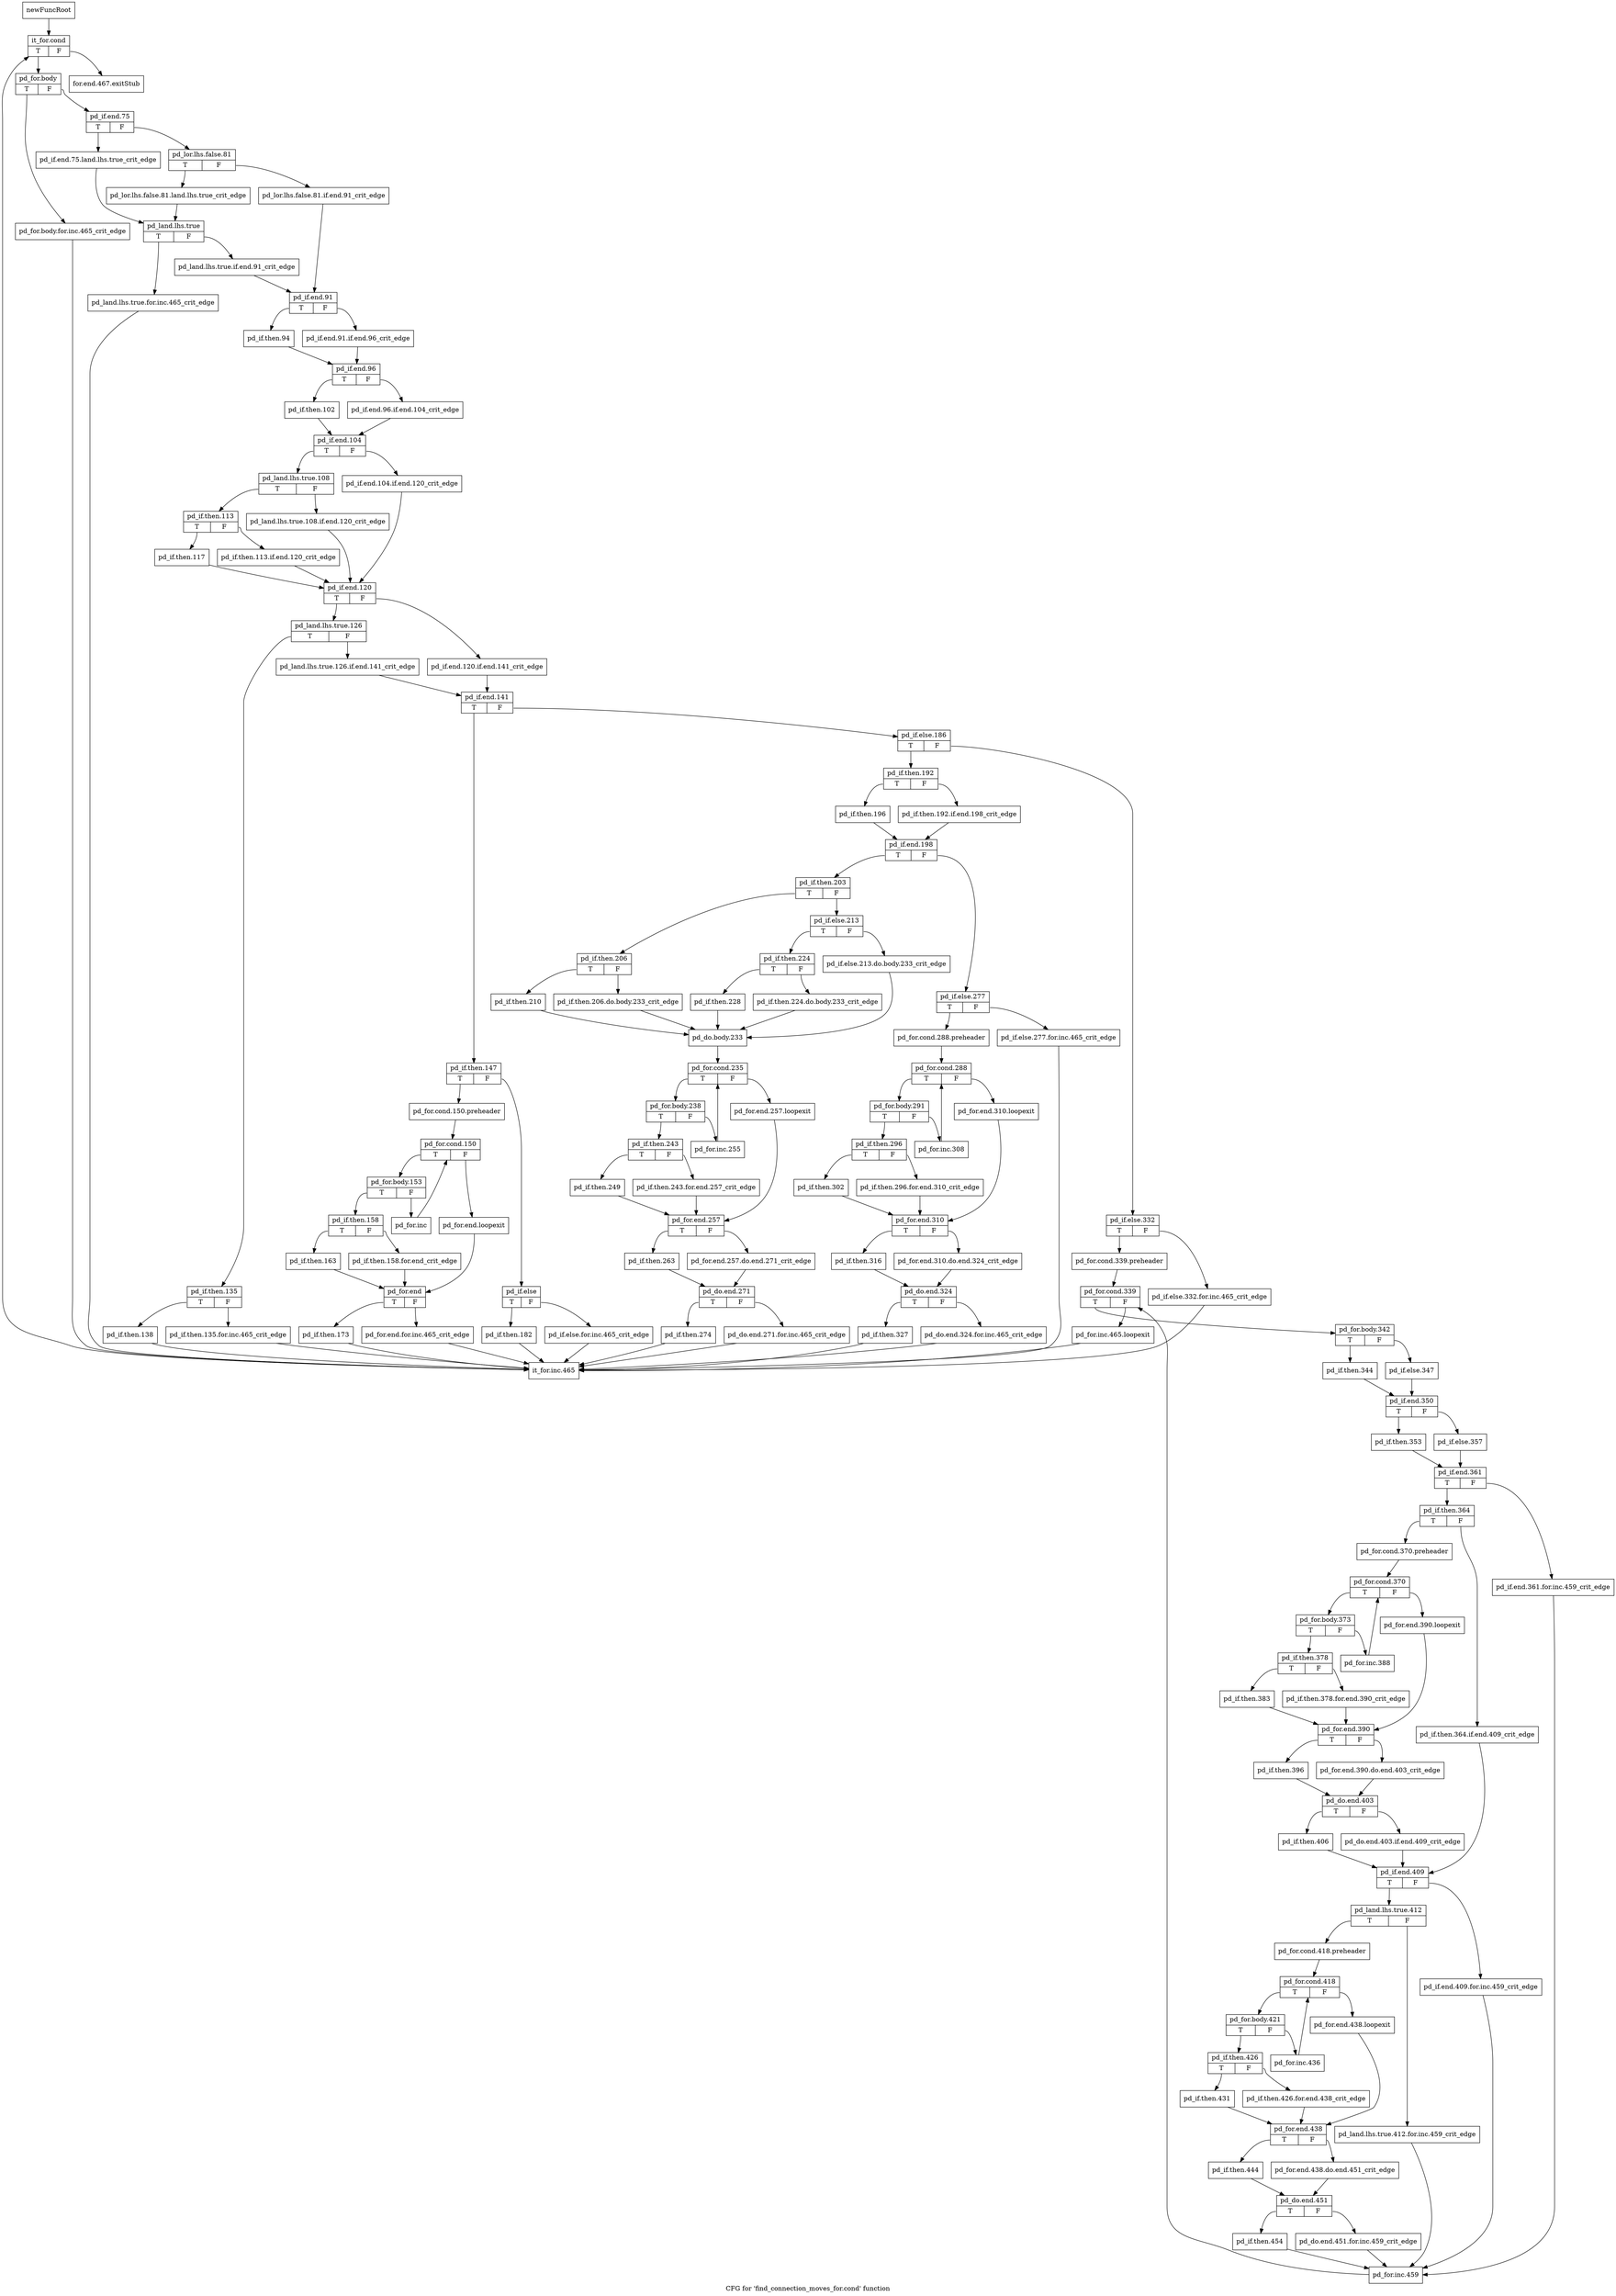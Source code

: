 digraph "CFG for 'find_connection_moves_for.cond' function" {
	label="CFG for 'find_connection_moves_for.cond' function";

	Node0x4263e60 [shape=record,label="{newFuncRoot}"];
	Node0x4263e60 -> Node0x4263f00;
	Node0x4263eb0 [shape=record,label="{for.end.467.exitStub}"];
	Node0x4263f00 [shape=record,label="{it_for.cond|{<s0>T|<s1>F}}"];
	Node0x4263f00:s0 -> Node0x4263f50;
	Node0x4263f00:s1 -> Node0x4263eb0;
	Node0x4263f50 [shape=record,label="{pd_for.body|{<s0>T|<s1>F}}"];
	Node0x4263f50:s0 -> Node0x4266a20;
	Node0x4263f50:s1 -> Node0x4263fa0;
	Node0x4263fa0 [shape=record,label="{pd_if.end.75|{<s0>T|<s1>F}}"];
	Node0x4263fa0:s0 -> Node0x42640e0;
	Node0x4263fa0:s1 -> Node0x4263ff0;
	Node0x4263ff0 [shape=record,label="{pd_lor.lhs.false.81|{<s0>T|<s1>F}}"];
	Node0x4263ff0:s0 -> Node0x4264090;
	Node0x4263ff0:s1 -> Node0x4264040;
	Node0x4264040 [shape=record,label="{pd_lor.lhs.false.81.if.end.91_crit_edge}"];
	Node0x4264040 -> Node0x42641d0;
	Node0x4264090 [shape=record,label="{pd_lor.lhs.false.81.land.lhs.true_crit_edge}"];
	Node0x4264090 -> Node0x4264130;
	Node0x42640e0 [shape=record,label="{pd_if.end.75.land.lhs.true_crit_edge}"];
	Node0x42640e0 -> Node0x4264130;
	Node0x4264130 [shape=record,label="{pd_land.lhs.true|{<s0>T|<s1>F}}"];
	Node0x4264130:s0 -> Node0x42669d0;
	Node0x4264130:s1 -> Node0x4264180;
	Node0x4264180 [shape=record,label="{pd_land.lhs.true.if.end.91_crit_edge}"];
	Node0x4264180 -> Node0x42641d0;
	Node0x42641d0 [shape=record,label="{pd_if.end.91|{<s0>T|<s1>F}}"];
	Node0x42641d0:s0 -> Node0x4264270;
	Node0x42641d0:s1 -> Node0x4264220;
	Node0x4264220 [shape=record,label="{pd_if.end.91.if.end.96_crit_edge}"];
	Node0x4264220 -> Node0x42642c0;
	Node0x4264270 [shape=record,label="{pd_if.then.94}"];
	Node0x4264270 -> Node0x42642c0;
	Node0x42642c0 [shape=record,label="{pd_if.end.96|{<s0>T|<s1>F}}"];
	Node0x42642c0:s0 -> Node0x4264360;
	Node0x42642c0:s1 -> Node0x4264310;
	Node0x4264310 [shape=record,label="{pd_if.end.96.if.end.104_crit_edge}"];
	Node0x4264310 -> Node0x42643b0;
	Node0x4264360 [shape=record,label="{pd_if.then.102}"];
	Node0x4264360 -> Node0x42643b0;
	Node0x42643b0 [shape=record,label="{pd_if.end.104|{<s0>T|<s1>F}}"];
	Node0x42643b0:s0 -> Node0x4264450;
	Node0x42643b0:s1 -> Node0x4264400;
	Node0x4264400 [shape=record,label="{pd_if.end.104.if.end.120_crit_edge}"];
	Node0x4264400 -> Node0x42645e0;
	Node0x4264450 [shape=record,label="{pd_land.lhs.true.108|{<s0>T|<s1>F}}"];
	Node0x4264450:s0 -> Node0x42644f0;
	Node0x4264450:s1 -> Node0x42644a0;
	Node0x42644a0 [shape=record,label="{pd_land.lhs.true.108.if.end.120_crit_edge}"];
	Node0x42644a0 -> Node0x42645e0;
	Node0x42644f0 [shape=record,label="{pd_if.then.113|{<s0>T|<s1>F}}"];
	Node0x42644f0:s0 -> Node0x4264590;
	Node0x42644f0:s1 -> Node0x4264540;
	Node0x4264540 [shape=record,label="{pd_if.then.113.if.end.120_crit_edge}"];
	Node0x4264540 -> Node0x42645e0;
	Node0x4264590 [shape=record,label="{pd_if.then.117}"];
	Node0x4264590 -> Node0x42645e0;
	Node0x42645e0 [shape=record,label="{pd_if.end.120|{<s0>T|<s1>F}}"];
	Node0x42645e0:s0 -> Node0x4264680;
	Node0x42645e0:s1 -> Node0x4264630;
	Node0x4264630 [shape=record,label="{pd_if.end.120.if.end.141_crit_edge}"];
	Node0x4264630 -> Node0x4264720;
	Node0x4264680 [shape=record,label="{pd_land.lhs.true.126|{<s0>T|<s1>F}}"];
	Node0x4264680:s0 -> Node0x42668e0;
	Node0x4264680:s1 -> Node0x42646d0;
	Node0x42646d0 [shape=record,label="{pd_land.lhs.true.126.if.end.141_crit_edge}"];
	Node0x42646d0 -> Node0x4264720;
	Node0x4264720 [shape=record,label="{pd_if.end.141|{<s0>T|<s1>F}}"];
	Node0x4264720:s0 -> Node0x4266430;
	Node0x4264720:s1 -> Node0x4264770;
	Node0x4264770 [shape=record,label="{pd_if.else.186|{<s0>T|<s1>F}}"];
	Node0x4264770:s0 -> Node0x42656c0;
	Node0x4264770:s1 -> Node0x42647c0;
	Node0x42647c0 [shape=record,label="{pd_if.else.332|{<s0>T|<s1>F}}"];
	Node0x42647c0:s0 -> Node0x4264860;
	Node0x42647c0:s1 -> Node0x4264810;
	Node0x4264810 [shape=record,label="{pd_if.else.332.for.inc.465_crit_edge}"];
	Node0x4264810 -> Node0x4266a70;
	Node0x4264860 [shape=record,label="{pd_for.cond.339.preheader}"];
	Node0x4264860 -> Node0x42648b0;
	Node0x42648b0 [shape=record,label="{pd_for.cond.339|{<s0>T|<s1>F}}"];
	Node0x42648b0:s0 -> Node0x4264950;
	Node0x42648b0:s1 -> Node0x4264900;
	Node0x4264900 [shape=record,label="{pd_for.inc.465.loopexit}"];
	Node0x4264900 -> Node0x4266a70;
	Node0x4264950 [shape=record,label="{pd_for.body.342|{<s0>T|<s1>F}}"];
	Node0x4264950:s0 -> Node0x42649f0;
	Node0x4264950:s1 -> Node0x42649a0;
	Node0x42649a0 [shape=record,label="{pd_if.else.347}"];
	Node0x42649a0 -> Node0x4264a40;
	Node0x42649f0 [shape=record,label="{pd_if.then.344}"];
	Node0x42649f0 -> Node0x4264a40;
	Node0x4264a40 [shape=record,label="{pd_if.end.350|{<s0>T|<s1>F}}"];
	Node0x4264a40:s0 -> Node0x4264ae0;
	Node0x4264a40:s1 -> Node0x4264a90;
	Node0x4264a90 [shape=record,label="{pd_if.else.357}"];
	Node0x4264a90 -> Node0x4264b30;
	Node0x4264ae0 [shape=record,label="{pd_if.then.353}"];
	Node0x4264ae0 -> Node0x4264b30;
	Node0x4264b30 [shape=record,label="{pd_if.end.361|{<s0>T|<s1>F}}"];
	Node0x4264b30:s0 -> Node0x4264bd0;
	Node0x4264b30:s1 -> Node0x4264b80;
	Node0x4264b80 [shape=record,label="{pd_if.end.361.for.inc.459_crit_edge}"];
	Node0x4264b80 -> Node0x4265670;
	Node0x4264bd0 [shape=record,label="{pd_if.then.364|{<s0>T|<s1>F}}"];
	Node0x4264bd0:s0 -> Node0x4264c70;
	Node0x4264bd0:s1 -> Node0x4264c20;
	Node0x4264c20 [shape=record,label="{pd_if.then.364.if.end.409_crit_edge}"];
	Node0x4264c20 -> Node0x42650d0;
	Node0x4264c70 [shape=record,label="{pd_for.cond.370.preheader}"];
	Node0x4264c70 -> Node0x4264cc0;
	Node0x4264cc0 [shape=record,label="{pd_for.cond.370|{<s0>T|<s1>F}}"];
	Node0x4264cc0:s0 -> Node0x4264d60;
	Node0x4264cc0:s1 -> Node0x4264d10;
	Node0x4264d10 [shape=record,label="{pd_for.end.390.loopexit}"];
	Node0x4264d10 -> Node0x4264ef0;
	Node0x4264d60 [shape=record,label="{pd_for.body.373|{<s0>T|<s1>F}}"];
	Node0x4264d60:s0 -> Node0x4264e00;
	Node0x4264d60:s1 -> Node0x4264db0;
	Node0x4264db0 [shape=record,label="{pd_for.inc.388}"];
	Node0x4264db0 -> Node0x4264cc0;
	Node0x4264e00 [shape=record,label="{pd_if.then.378|{<s0>T|<s1>F}}"];
	Node0x4264e00:s0 -> Node0x4264ea0;
	Node0x4264e00:s1 -> Node0x4264e50;
	Node0x4264e50 [shape=record,label="{pd_if.then.378.for.end.390_crit_edge}"];
	Node0x4264e50 -> Node0x4264ef0;
	Node0x4264ea0 [shape=record,label="{pd_if.then.383}"];
	Node0x4264ea0 -> Node0x4264ef0;
	Node0x4264ef0 [shape=record,label="{pd_for.end.390|{<s0>T|<s1>F}}"];
	Node0x4264ef0:s0 -> Node0x4264f90;
	Node0x4264ef0:s1 -> Node0x4264f40;
	Node0x4264f40 [shape=record,label="{pd_for.end.390.do.end.403_crit_edge}"];
	Node0x4264f40 -> Node0x4264fe0;
	Node0x4264f90 [shape=record,label="{pd_if.then.396}"];
	Node0x4264f90 -> Node0x4264fe0;
	Node0x4264fe0 [shape=record,label="{pd_do.end.403|{<s0>T|<s1>F}}"];
	Node0x4264fe0:s0 -> Node0x4265080;
	Node0x4264fe0:s1 -> Node0x4265030;
	Node0x4265030 [shape=record,label="{pd_do.end.403.if.end.409_crit_edge}"];
	Node0x4265030 -> Node0x42650d0;
	Node0x4265080 [shape=record,label="{pd_if.then.406}"];
	Node0x4265080 -> Node0x42650d0;
	Node0x42650d0 [shape=record,label="{pd_if.end.409|{<s0>T|<s1>F}}"];
	Node0x42650d0:s0 -> Node0x4265170;
	Node0x42650d0:s1 -> Node0x4265120;
	Node0x4265120 [shape=record,label="{pd_if.end.409.for.inc.459_crit_edge}"];
	Node0x4265120 -> Node0x4265670;
	Node0x4265170 [shape=record,label="{pd_land.lhs.true.412|{<s0>T|<s1>F}}"];
	Node0x4265170:s0 -> Node0x4265210;
	Node0x4265170:s1 -> Node0x42651c0;
	Node0x42651c0 [shape=record,label="{pd_land.lhs.true.412.for.inc.459_crit_edge}"];
	Node0x42651c0 -> Node0x4265670;
	Node0x4265210 [shape=record,label="{pd_for.cond.418.preheader}"];
	Node0x4265210 -> Node0x4265260;
	Node0x4265260 [shape=record,label="{pd_for.cond.418|{<s0>T|<s1>F}}"];
	Node0x4265260:s0 -> Node0x4265300;
	Node0x4265260:s1 -> Node0x42652b0;
	Node0x42652b0 [shape=record,label="{pd_for.end.438.loopexit}"];
	Node0x42652b0 -> Node0x4265490;
	Node0x4265300 [shape=record,label="{pd_for.body.421|{<s0>T|<s1>F}}"];
	Node0x4265300:s0 -> Node0x42653a0;
	Node0x4265300:s1 -> Node0x4265350;
	Node0x4265350 [shape=record,label="{pd_for.inc.436}"];
	Node0x4265350 -> Node0x4265260;
	Node0x42653a0 [shape=record,label="{pd_if.then.426|{<s0>T|<s1>F}}"];
	Node0x42653a0:s0 -> Node0x4265440;
	Node0x42653a0:s1 -> Node0x42653f0;
	Node0x42653f0 [shape=record,label="{pd_if.then.426.for.end.438_crit_edge}"];
	Node0x42653f0 -> Node0x4265490;
	Node0x4265440 [shape=record,label="{pd_if.then.431}"];
	Node0x4265440 -> Node0x4265490;
	Node0x4265490 [shape=record,label="{pd_for.end.438|{<s0>T|<s1>F}}"];
	Node0x4265490:s0 -> Node0x4265530;
	Node0x4265490:s1 -> Node0x42654e0;
	Node0x42654e0 [shape=record,label="{pd_for.end.438.do.end.451_crit_edge}"];
	Node0x42654e0 -> Node0x4265580;
	Node0x4265530 [shape=record,label="{pd_if.then.444}"];
	Node0x4265530 -> Node0x4265580;
	Node0x4265580 [shape=record,label="{pd_do.end.451|{<s0>T|<s1>F}}"];
	Node0x4265580:s0 -> Node0x4265620;
	Node0x4265580:s1 -> Node0x42655d0;
	Node0x42655d0 [shape=record,label="{pd_do.end.451.for.inc.459_crit_edge}"];
	Node0x42655d0 -> Node0x4265670;
	Node0x4265620 [shape=record,label="{pd_if.then.454}"];
	Node0x4265620 -> Node0x4265670;
	Node0x4265670 [shape=record,label="{pd_for.inc.459}"];
	Node0x4265670 -> Node0x42648b0;
	Node0x42656c0 [shape=record,label="{pd_if.then.192|{<s0>T|<s1>F}}"];
	Node0x42656c0:s0 -> Node0x4265760;
	Node0x42656c0:s1 -> Node0x4265710;
	Node0x4265710 [shape=record,label="{pd_if.then.192.if.end.198_crit_edge}"];
	Node0x4265710 -> Node0x42657b0;
	Node0x4265760 [shape=record,label="{pd_if.then.196}"];
	Node0x4265760 -> Node0x42657b0;
	Node0x42657b0 [shape=record,label="{pd_if.end.198|{<s0>T|<s1>F}}"];
	Node0x42657b0:s0 -> Node0x4265d00;
	Node0x42657b0:s1 -> Node0x4265800;
	Node0x4265800 [shape=record,label="{pd_if.else.277|{<s0>T|<s1>F}}"];
	Node0x4265800:s0 -> Node0x42658a0;
	Node0x4265800:s1 -> Node0x4265850;
	Node0x4265850 [shape=record,label="{pd_if.else.277.for.inc.465_crit_edge}"];
	Node0x4265850 -> Node0x4266a70;
	Node0x42658a0 [shape=record,label="{pd_for.cond.288.preheader}"];
	Node0x42658a0 -> Node0x42658f0;
	Node0x42658f0 [shape=record,label="{pd_for.cond.288|{<s0>T|<s1>F}}"];
	Node0x42658f0:s0 -> Node0x4265990;
	Node0x42658f0:s1 -> Node0x4265940;
	Node0x4265940 [shape=record,label="{pd_for.end.310.loopexit}"];
	Node0x4265940 -> Node0x4265b20;
	Node0x4265990 [shape=record,label="{pd_for.body.291|{<s0>T|<s1>F}}"];
	Node0x4265990:s0 -> Node0x4265a30;
	Node0x4265990:s1 -> Node0x42659e0;
	Node0x42659e0 [shape=record,label="{pd_for.inc.308}"];
	Node0x42659e0 -> Node0x42658f0;
	Node0x4265a30 [shape=record,label="{pd_if.then.296|{<s0>T|<s1>F}}"];
	Node0x4265a30:s0 -> Node0x4265ad0;
	Node0x4265a30:s1 -> Node0x4265a80;
	Node0x4265a80 [shape=record,label="{pd_if.then.296.for.end.310_crit_edge}"];
	Node0x4265a80 -> Node0x4265b20;
	Node0x4265ad0 [shape=record,label="{pd_if.then.302}"];
	Node0x4265ad0 -> Node0x4265b20;
	Node0x4265b20 [shape=record,label="{pd_for.end.310|{<s0>T|<s1>F}}"];
	Node0x4265b20:s0 -> Node0x4265bc0;
	Node0x4265b20:s1 -> Node0x4265b70;
	Node0x4265b70 [shape=record,label="{pd_for.end.310.do.end.324_crit_edge}"];
	Node0x4265b70 -> Node0x4265c10;
	Node0x4265bc0 [shape=record,label="{pd_if.then.316}"];
	Node0x4265bc0 -> Node0x4265c10;
	Node0x4265c10 [shape=record,label="{pd_do.end.324|{<s0>T|<s1>F}}"];
	Node0x4265c10:s0 -> Node0x4265cb0;
	Node0x4265c10:s1 -> Node0x4265c60;
	Node0x4265c60 [shape=record,label="{pd_do.end.324.for.inc.465_crit_edge}"];
	Node0x4265c60 -> Node0x4266a70;
	Node0x4265cb0 [shape=record,label="{pd_if.then.327}"];
	Node0x4265cb0 -> Node0x4266a70;
	Node0x4265d00 [shape=record,label="{pd_if.then.203|{<s0>T|<s1>F}}"];
	Node0x4265d00:s0 -> Node0x4265ee0;
	Node0x4265d00:s1 -> Node0x4265d50;
	Node0x4265d50 [shape=record,label="{pd_if.else.213|{<s0>T|<s1>F}}"];
	Node0x4265d50:s0 -> Node0x4265df0;
	Node0x4265d50:s1 -> Node0x4265da0;
	Node0x4265da0 [shape=record,label="{pd_if.else.213.do.body.233_crit_edge}"];
	Node0x4265da0 -> Node0x4265fd0;
	Node0x4265df0 [shape=record,label="{pd_if.then.224|{<s0>T|<s1>F}}"];
	Node0x4265df0:s0 -> Node0x4265e90;
	Node0x4265df0:s1 -> Node0x4265e40;
	Node0x4265e40 [shape=record,label="{pd_if.then.224.do.body.233_crit_edge}"];
	Node0x4265e40 -> Node0x4265fd0;
	Node0x4265e90 [shape=record,label="{pd_if.then.228}"];
	Node0x4265e90 -> Node0x4265fd0;
	Node0x4265ee0 [shape=record,label="{pd_if.then.206|{<s0>T|<s1>F}}"];
	Node0x4265ee0:s0 -> Node0x4265f80;
	Node0x4265ee0:s1 -> Node0x4265f30;
	Node0x4265f30 [shape=record,label="{pd_if.then.206.do.body.233_crit_edge}"];
	Node0x4265f30 -> Node0x4265fd0;
	Node0x4265f80 [shape=record,label="{pd_if.then.210}"];
	Node0x4265f80 -> Node0x4265fd0;
	Node0x4265fd0 [shape=record,label="{pd_do.body.233}"];
	Node0x4265fd0 -> Node0x4266020;
	Node0x4266020 [shape=record,label="{pd_for.cond.235|{<s0>T|<s1>F}}"];
	Node0x4266020:s0 -> Node0x42660c0;
	Node0x4266020:s1 -> Node0x4266070;
	Node0x4266070 [shape=record,label="{pd_for.end.257.loopexit}"];
	Node0x4266070 -> Node0x4266250;
	Node0x42660c0 [shape=record,label="{pd_for.body.238|{<s0>T|<s1>F}}"];
	Node0x42660c0:s0 -> Node0x4266160;
	Node0x42660c0:s1 -> Node0x4266110;
	Node0x4266110 [shape=record,label="{pd_for.inc.255}"];
	Node0x4266110 -> Node0x4266020;
	Node0x4266160 [shape=record,label="{pd_if.then.243|{<s0>T|<s1>F}}"];
	Node0x4266160:s0 -> Node0x4266200;
	Node0x4266160:s1 -> Node0x42661b0;
	Node0x42661b0 [shape=record,label="{pd_if.then.243.for.end.257_crit_edge}"];
	Node0x42661b0 -> Node0x4266250;
	Node0x4266200 [shape=record,label="{pd_if.then.249}"];
	Node0x4266200 -> Node0x4266250;
	Node0x4266250 [shape=record,label="{pd_for.end.257|{<s0>T|<s1>F}}"];
	Node0x4266250:s0 -> Node0x42662f0;
	Node0x4266250:s1 -> Node0x42662a0;
	Node0x42662a0 [shape=record,label="{pd_for.end.257.do.end.271_crit_edge}"];
	Node0x42662a0 -> Node0x4266340;
	Node0x42662f0 [shape=record,label="{pd_if.then.263}"];
	Node0x42662f0 -> Node0x4266340;
	Node0x4266340 [shape=record,label="{pd_do.end.271|{<s0>T|<s1>F}}"];
	Node0x4266340:s0 -> Node0x42663e0;
	Node0x4266340:s1 -> Node0x4266390;
	Node0x4266390 [shape=record,label="{pd_do.end.271.for.inc.465_crit_edge}"];
	Node0x4266390 -> Node0x4266a70;
	Node0x42663e0 [shape=record,label="{pd_if.then.274}"];
	Node0x42663e0 -> Node0x4266a70;
	Node0x4266430 [shape=record,label="{pd_if.then.147|{<s0>T|<s1>F}}"];
	Node0x4266430:s0 -> Node0x4266570;
	Node0x4266430:s1 -> Node0x4266480;
	Node0x4266480 [shape=record,label="{pd_if.else|{<s0>T|<s1>F}}"];
	Node0x4266480:s0 -> Node0x4266520;
	Node0x4266480:s1 -> Node0x42664d0;
	Node0x42664d0 [shape=record,label="{pd_if.else.for.inc.465_crit_edge}"];
	Node0x42664d0 -> Node0x4266a70;
	Node0x4266520 [shape=record,label="{pd_if.then.182}"];
	Node0x4266520 -> Node0x4266a70;
	Node0x4266570 [shape=record,label="{pd_for.cond.150.preheader}"];
	Node0x4266570 -> Node0x42665c0;
	Node0x42665c0 [shape=record,label="{pd_for.cond.150|{<s0>T|<s1>F}}"];
	Node0x42665c0:s0 -> Node0x4266660;
	Node0x42665c0:s1 -> Node0x4266610;
	Node0x4266610 [shape=record,label="{pd_for.end.loopexit}"];
	Node0x4266610 -> Node0x42667f0;
	Node0x4266660 [shape=record,label="{pd_for.body.153|{<s0>T|<s1>F}}"];
	Node0x4266660:s0 -> Node0x4266700;
	Node0x4266660:s1 -> Node0x42666b0;
	Node0x42666b0 [shape=record,label="{pd_for.inc}"];
	Node0x42666b0 -> Node0x42665c0;
	Node0x4266700 [shape=record,label="{pd_if.then.158|{<s0>T|<s1>F}}"];
	Node0x4266700:s0 -> Node0x42667a0;
	Node0x4266700:s1 -> Node0x4266750;
	Node0x4266750 [shape=record,label="{pd_if.then.158.for.end_crit_edge}"];
	Node0x4266750 -> Node0x42667f0;
	Node0x42667a0 [shape=record,label="{pd_if.then.163}"];
	Node0x42667a0 -> Node0x42667f0;
	Node0x42667f0 [shape=record,label="{pd_for.end|{<s0>T|<s1>F}}"];
	Node0x42667f0:s0 -> Node0x4266890;
	Node0x42667f0:s1 -> Node0x4266840;
	Node0x4266840 [shape=record,label="{pd_for.end.for.inc.465_crit_edge}"];
	Node0x4266840 -> Node0x4266a70;
	Node0x4266890 [shape=record,label="{pd_if.then.173}"];
	Node0x4266890 -> Node0x4266a70;
	Node0x42668e0 [shape=record,label="{pd_if.then.135|{<s0>T|<s1>F}}"];
	Node0x42668e0:s0 -> Node0x4266980;
	Node0x42668e0:s1 -> Node0x4266930;
	Node0x4266930 [shape=record,label="{pd_if.then.135.for.inc.465_crit_edge}"];
	Node0x4266930 -> Node0x4266a70;
	Node0x4266980 [shape=record,label="{pd_if.then.138}"];
	Node0x4266980 -> Node0x4266a70;
	Node0x42669d0 [shape=record,label="{pd_land.lhs.true.for.inc.465_crit_edge}"];
	Node0x42669d0 -> Node0x4266a70;
	Node0x4266a20 [shape=record,label="{pd_for.body.for.inc.465_crit_edge}"];
	Node0x4266a20 -> Node0x4266a70;
	Node0x4266a70 [shape=record,label="{it_for.inc.465}"];
	Node0x4266a70 -> Node0x4263f00;
}
